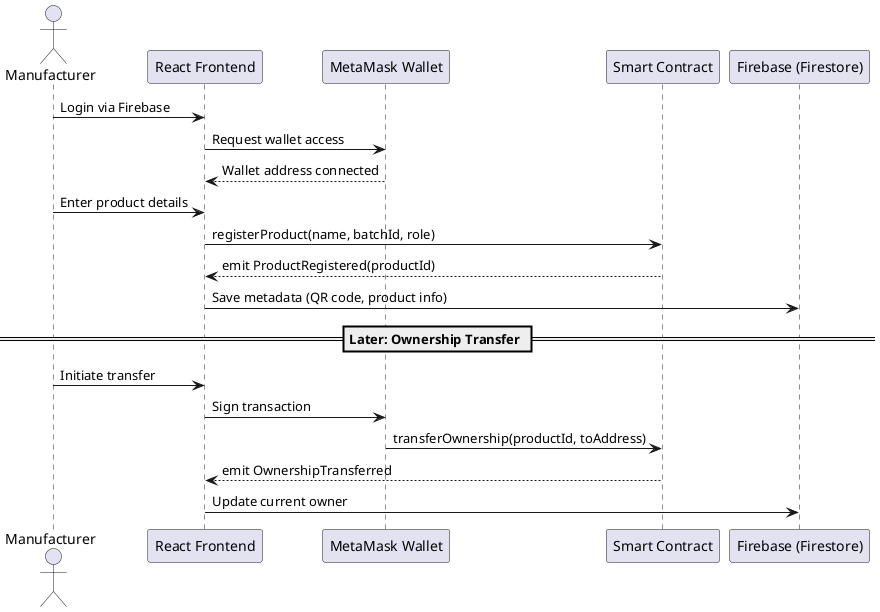 @startuml sequence

actor Manufacturer
participant "React Frontend" as Frontend
participant "MetaMask Wallet" as MetaMask
participant "Smart Contract" as Contract
participant "Firebase (Firestore)" as Firestore

Manufacturer -> Frontend : Login via Firebase
Frontend -> MetaMask : Request wallet access
MetaMask --> Frontend : Wallet address connected

Manufacturer -> Frontend : Enter product details
Frontend -> Contract : registerProduct(name, batchId, role)
Contract --> Frontend : emit ProductRegistered(productId)
Frontend -> Firestore : Save metadata (QR code, product info)

== Later: Ownership Transfer ==

Manufacturer -> Frontend : Initiate transfer
Frontend -> MetaMask : Sign transaction
MetaMask -> Contract : transferOwnership(productId, toAddress)
Contract --> Frontend : emit OwnershipTransferred
Frontend -> Firestore : Update current owner

@enduml
